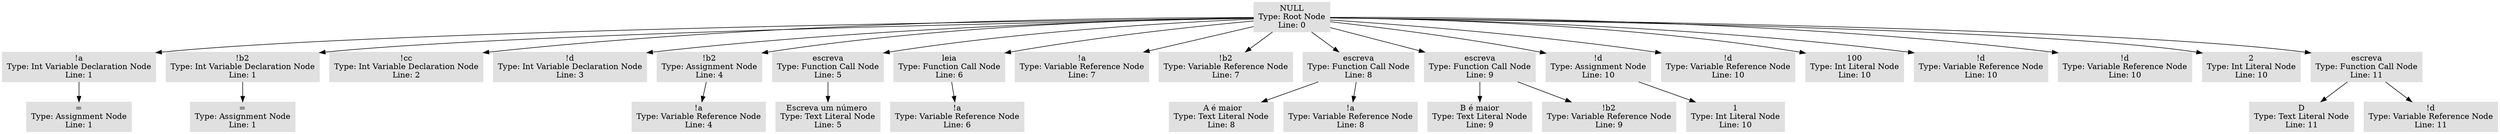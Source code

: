 digraph AST {
  node [shape=box, style=filled, color="#E0E0E0"];
  "0x555555564608" [label="NULL\nType: Root Node\nLine: 0"];
  "0x555555564608" -> "0x5555555656e8";
  "0x5555555656e8" [label="!a\nType: Int Variable Declaration Node\nLine: 1"];
  "0x5555555656e8" -> "0x555555565858";
  "0x555555565858" [label="=\nType: Assignment Node\nLine: 1"];
  "0x555555564608" -> "0x555555565778";
  "0x555555565778" [label="!b2\nType: Int Variable Declaration Node\nLine: 1"];
  "0x555555565778" -> "0x5555555657f8";
  "0x5555555657f8" [label="=\nType: Assignment Node\nLine: 1"];
  "0x555555564608" -> "0x555555565948";
  "0x555555565948" [label="!cc\nType: Int Variable Declaration Node\nLine: 2"];
  "0x555555564608" -> "0x5555555659e8";
  "0x5555555659e8" [label="!d\nType: Int Variable Declaration Node\nLine: 3"];
  "0x555555564608" -> "0x555555565a28";
  "0x555555565a28" [label="!b2\nType: Assignment Node\nLine: 4"];
  "0x555555565a28" -> "0x555555565aa8";
  "0x555555565aa8" [label="!a\nType: Variable Reference Node\nLine: 4"];
  "0x555555564608" -> "0x555555566738";
  "0x555555566738" [label="escreva\nType: Function Call Node\nLine: 5"];
  "0x555555566738" -> "0x555555566778";
  "0x555555566778" [label="Escreva um número \nType: Text Literal Node\nLine: 5"];
  "0x555555564608" -> "0x5555555667b8";
  "0x5555555667b8" [label="leia\nType: Function Call Node\nLine: 6"];
  "0x5555555667b8" -> "0x555555565a68";
  "0x555555565a68" [label="!a\nType: Variable Reference Node\nLine: 6"];
  "0x555555564608" -> "0x555555566848";
  "0x555555566848" [label="!a\nType: Variable Reference Node\nLine: 7"];
  "0x555555564608" -> "0x555555566888";
  "0x555555566888" [label="!b2\nType: Variable Reference Node\nLine: 7"];
  "0x555555564608" -> "0x555555566928";
  "0x555555566928" [label="escreva\nType: Function Call Node\nLine: 8"];
  "0x555555566928" -> "0x555555566968";
  "0x555555566968" [label=" A é maior\nType: Text Literal Node\nLine: 8"];
  "0x555555566928" -> "0x5555555669c8";
  "0x5555555669c8" [label="!a\nType: Variable Reference Node\nLine: 8"];
  "0x555555564608" -> "0x555555566a08";
  "0x555555566a08" [label="escreva\nType: Function Call Node\nLine: 9"];
  "0x555555566a08" -> "0x555555566ab8";
  "0x555555566ab8" [label="B é maior\nType: Text Literal Node\nLine: 9"];
  "0x555555566a08" -> "0x555555566b18";
  "0x555555566b18" [label="!b2\nType: Variable Reference Node\nLine: 9"];
  "0x555555564608" -> "0x555555566b58";
  "0x555555566b58" [label="!d\nType: Assignment Node\nLine: 10"];
  "0x555555566b58" -> "0x555555566b98";
  "0x555555566b98" [label="1\nType: Int Literal Node\nLine: 10"];
  "0x555555564608" -> "0x555555566bf8";
  "0x555555566bf8" [label="!d\nType: Variable Reference Node\nLine: 10"];
  "0x555555564608" -> "0x555555566cb8";
  "0x555555566cb8" [label="100\nType: Int Literal Node\nLine: 10"];
  "0x555555564608" -> "0x555555566cf8";
  "0x555555566cf8" [label="!d\nType: Variable Reference Node\nLine: 10"];
  "0x555555564608" -> "0x555555566dc8";
  "0x555555566dc8" [label="!d\nType: Variable Reference Node\nLine: 10"];
  "0x555555564608" -> "0x555555566e08";
  "0x555555566e08" [label="2\nType: Int Literal Node\nLine: 10"];
  "0x555555564608" -> "0x555555566ee8";
  "0x555555566ee8" [label="escreva\nType: Function Call Node\nLine: 11"];
  "0x555555566ee8" -> "0x555555566f28";
  "0x555555566f28" [label="D\nType: Text Literal Node\nLine: 11"];
  "0x555555566ee8" -> "0x555555566f88";
  "0x555555566f88" [label="!d\nType: Variable Reference Node\nLine: 11"];
}
